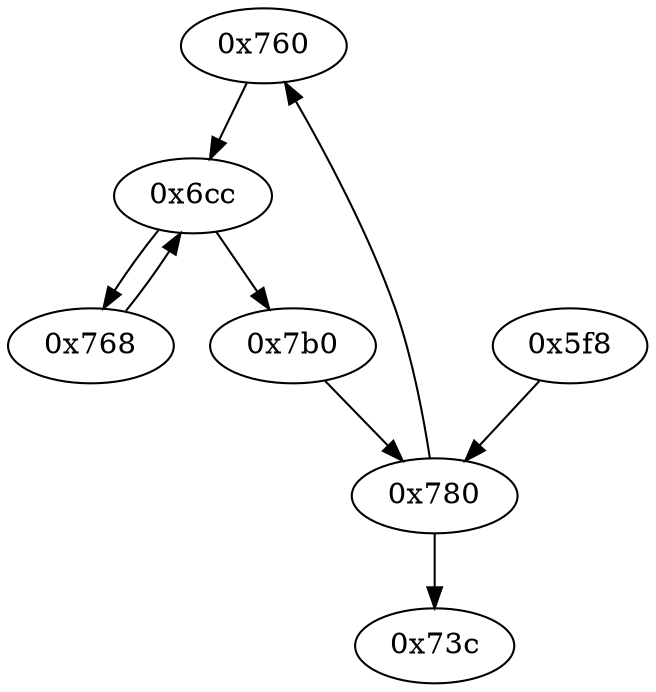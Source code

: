 strict digraph "" {
	graph ["edge"="{}",
		file="/Users/mark/Documents//论文//第二篇论文//2018-08-24交论文后的备份/2019/CFG/small-programs/1b-4-2-0-0-dc-2-2-0/1528_\
recovered.dot",
		"graph"="{u'file': u'/Users/mark/Documents//\u8bba\u6587//\u7b2c\u4e8c\u7bc7\u8bba\u6587//2018-08-24\u4ea4\u8bba\u6587\u540e\u7684\u5907\u4efd/\
2019/CFG/small-programs/1b-4-2-0-0-dc-2-2-0/1528_recovered.dot'}",
		"node"="{u'opcode': u''}"
	];
	"0x760"	 [opcode="[u'ldr', u'b']"];
	"0x6cc"	 [opcode="[u'str', u'str', u'ldr', u'ldr', u'ldr', u'cmp', u'mov', u'b']"];
	"0x760" -> "0x6cc";
	"0x780"	 [opcode="[u'str', u'str', u'ldr', u'ldr', u'ldr', u'cmp', u'mov', u'b']"];
	"0x780" -> "0x760";
	"0x73c"	 [opcode="[u'ldr', u'ldr', u'bl', u'ldr', u'b']"];
	"0x780" -> "0x73c";
	"0x768"	 [opcode="[u'ldr', u'ldr', u'add', u'str', u'ldr', u'b']"];
	"0x768" -> "0x6cc";
	"0x7b0"	 [opcode="[u'ldr', u'add', u'str', u'ldr', u'b']"];
	"0x7b0" -> "0x780";
	"0x6cc" -> "0x768";
	"0x6cc" -> "0x7b0";
	"0x5f8"	 [opcode="[u'push', u'add', u'sub', u'ldr', u'mov', u'ldr', u'ldr', u'ldr', u'add', u'str', u'b']"];
	"0x5f8" -> "0x780";
}
